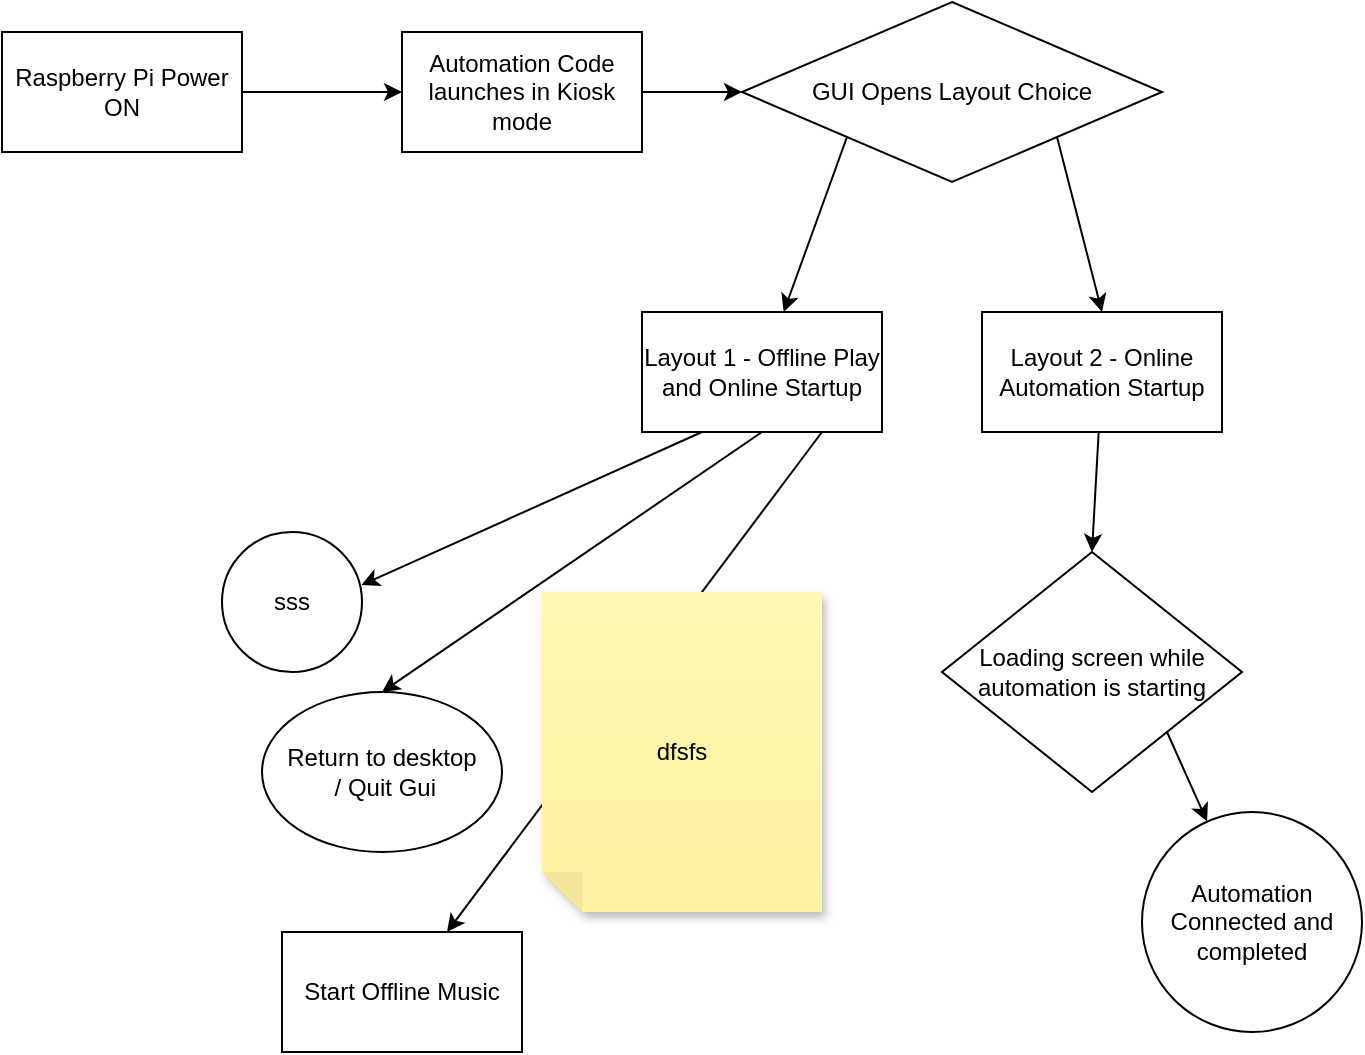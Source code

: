<mxfile>
    <diagram id="VrkzJVak8nmIPW7uS7e2" name="Page-1">
        <mxGraphModel dx="874" dy="501" grid="1" gridSize="10" guides="1" tooltips="1" connect="1" arrows="1" fold="1" page="1" pageScale="1" pageWidth="850" pageHeight="1100" math="0" shadow="0">
            <root>
                <mxCell id="0"/>
                <mxCell id="1" parent="0"/>
                <mxCell id="5" style="edgeStyle=none;html=1;exitX=1;exitY=0.5;exitDx=0;exitDy=0;entryX=0;entryY=0.5;entryDx=0;entryDy=0;" parent="1" source="2" target="4" edge="1">
                    <mxGeometry relative="1" as="geometry"/>
                </mxCell>
                <mxCell id="2" value="Raspberry Pi Power ON" style="whiteSpace=wrap;html=1;" parent="1" vertex="1">
                    <mxGeometry x="80" y="120" width="120" height="60" as="geometry"/>
                </mxCell>
                <mxCell id="4" value="Automation Code launches in Kiosk mode" style="whiteSpace=wrap;html=1;" parent="1" vertex="1">
                    <mxGeometry x="280" y="120" width="120" height="60" as="geometry"/>
                </mxCell>
                <mxCell id="8" style="edgeStyle=none;html=1;exitX=1;exitY=0.5;exitDx=0;exitDy=0;entryX=0;entryY=0.5;entryDx=0;entryDy=0;" parent="1" source="4" target="39" edge="1">
                    <mxGeometry relative="1" as="geometry">
                        <mxPoint x="400" y="150" as="sourcePoint"/>
                        <mxPoint x="480" y="150.0" as="targetPoint"/>
                    </mxGeometry>
                </mxCell>
                <mxCell id="15" value="" style="edgeStyle=none;html=1;exitX=0;exitY=1;exitDx=0;exitDy=0;" parent="1" source="39" target="14" edge="1">
                    <mxGeometry relative="1" as="geometry">
                        <mxPoint x="522.857" y="180.0" as="sourcePoint"/>
                    </mxGeometry>
                </mxCell>
                <mxCell id="17" style="edgeStyle=none;html=1;exitX=1;exitY=1;exitDx=0;exitDy=0;entryX=0.5;entryY=0;entryDx=0;entryDy=0;" parent="1" source="39" target="16" edge="1">
                    <mxGeometry relative="1" as="geometry">
                        <mxPoint x="570" y="180.0" as="sourcePoint"/>
                    </mxGeometry>
                </mxCell>
                <mxCell id="26" style="edgeStyle=none;html=1;exitX=0.75;exitY=1;exitDx=0;exitDy=0;" edge="1" parent="1" source="14" target="19">
                    <mxGeometry relative="1" as="geometry"/>
                </mxCell>
                <mxCell id="14" value="Layout 1 - Offline Play and Online Startup" style="whiteSpace=wrap;html=1;" parent="1" vertex="1">
                    <mxGeometry x="400" y="260" width="120" height="60" as="geometry"/>
                </mxCell>
                <mxCell id="30" value="" style="edgeStyle=none;html=1;entryX=0.5;entryY=0;entryDx=0;entryDy=0;" edge="1" parent="1" source="16" target="38">
                    <mxGeometry relative="1" as="geometry">
                        <mxPoint x="630" y="390" as="targetPoint"/>
                    </mxGeometry>
                </mxCell>
                <mxCell id="16" value="Layout 2 - Online Automation Startup" style="whiteSpace=wrap;html=1;" parent="1" vertex="1">
                    <mxGeometry x="570" y="260" width="120" height="60" as="geometry"/>
                </mxCell>
                <mxCell id="23" value="" style="edgeStyle=none;html=1;exitX=0.25;exitY=1;exitDx=0;exitDy=0;entryX=0.996;entryY=0.379;entryDx=0;entryDy=0;entryPerimeter=0;" parent="1" source="14" target="36" edge="1">
                    <mxGeometry relative="1" as="geometry"/>
                </mxCell>
                <mxCell id="25" style="edgeStyle=none;html=1;exitX=0.5;exitY=1;exitDx=0;exitDy=0;entryX=0.5;entryY=0;entryDx=0;entryDy=0;" edge="1" parent="1" source="14" target="37">
                    <mxGeometry relative="1" as="geometry"/>
                </mxCell>
                <mxCell id="19" value="Start Offline Music" style="whiteSpace=wrap;html=1;" parent="1" vertex="1">
                    <mxGeometry x="220" y="570" width="120" height="60" as="geometry"/>
                </mxCell>
                <mxCell id="35" value="" style="edgeStyle=none;curved=1;html=1;strokeColor=default;exitX=1;exitY=1;exitDx=0;exitDy=0;" edge="1" parent="1" source="38" target="34">
                    <mxGeometry relative="1" as="geometry">
                        <mxPoint x="645.517" y="450" as="sourcePoint"/>
                    </mxGeometry>
                </mxCell>
                <mxCell id="34" value="Automation Connected and completed" style="ellipse;whiteSpace=wrap;html=1;" vertex="1" parent="1">
                    <mxGeometry x="650" y="510" width="110" height="110" as="geometry"/>
                </mxCell>
                <mxCell id="36" value="sss" style="ellipse;whiteSpace=wrap;html=1;aspect=fixed;rounded=0;" vertex="1" parent="1">
                    <mxGeometry x="190" y="370" width="70" height="70" as="geometry"/>
                </mxCell>
                <mxCell id="37" value="Return to desktop&lt;br&gt;&amp;nbsp;/ Quit Gui" style="ellipse;whiteSpace=wrap;html=1;rounded=0;" vertex="1" parent="1">
                    <mxGeometry x="210" y="450" width="120" height="80" as="geometry"/>
                </mxCell>
                <mxCell id="38" value="Loading screen while automation is starting" style="rhombus;whiteSpace=wrap;html=1;rounded=0;" vertex="1" parent="1">
                    <mxGeometry x="550" y="380" width="150" height="120" as="geometry"/>
                </mxCell>
                <mxCell id="39" value="GUI Opens Layout Choice" style="rhombus;whiteSpace=wrap;html=1;rounded=0;" vertex="1" parent="1">
                    <mxGeometry x="450" y="105" width="210" height="90" as="geometry"/>
                </mxCell>
                <mxCell id="40" value="dfsfs" style="shape=note;whiteSpace=wrap;html=1;backgroundOutline=1;fontColor=#000000;darkOpacity=0.05;fillColor=#FFF9B2;strokeColor=none;fillStyle=solid;direction=west;gradientDirection=north;gradientColor=#FFF2A1;shadow=1;size=20;pointerEvents=1;rounded=0;" vertex="1" parent="1">
                    <mxGeometry x="350" y="400" width="140" height="160" as="geometry"/>
                </mxCell>
            </root>
        </mxGraphModel>
    </diagram>
</mxfile>